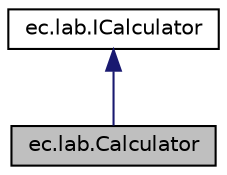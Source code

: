 digraph "ec.lab.Calculator"
{
  edge [fontname="Helvetica",fontsize="10",labelfontname="Helvetica",labelfontsize="10"];
  node [fontname="Helvetica",fontsize="10",shape=record];
  Node2 [label="ec.lab.Calculator",height=0.2,width=0.4,color="black", fillcolor="grey75", style="filled", fontcolor="black"];
  Node3 -> Node2 [dir="back",color="midnightblue",fontsize="10",style="solid",fontname="Helvetica"];
  Node3 [label="ec.lab.ICalculator",height=0.2,width=0.4,color="black", fillcolor="white", style="filled",URL="$interfaceec_1_1lab_1_1_i_calculator.html",tooltip="This is the interface for Calculator class. "];
}
